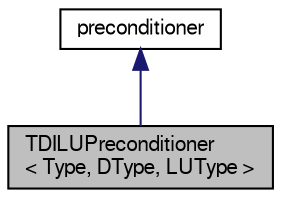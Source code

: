 digraph "TDILUPreconditioner&lt; Type, DType, LUType &gt;"
{
  bgcolor="transparent";
  edge [fontname="FreeSans",fontsize="10",labelfontname="FreeSans",labelfontsize="10"];
  node [fontname="FreeSans",fontsize="10",shape=record];
  Node1 [label="TDILUPreconditioner\l\< Type, DType, LUType \>",height=0.2,width=0.4,color="black", fillcolor="grey75", style="filled" fontcolor="black"];
  Node2 -> Node1 [dir="back",color="midnightblue",fontsize="10",style="solid",fontname="FreeSans"];
  Node2 [label="preconditioner",height=0.2,width=0.4,color="black",URL="$a01894.html",tooltip="Abstract base-class for LduMatrix preconditioners. "];
}
